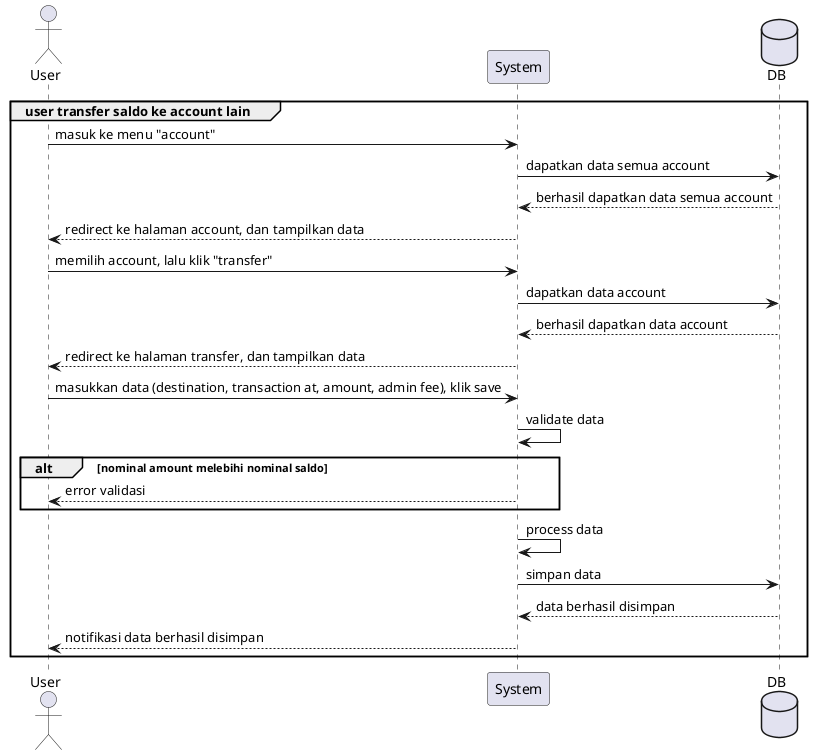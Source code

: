 @startuml kelompok1
actor User
participant System
database DB
group user transfer saldo ke account lain 
  User -> System : masuk ke menu "account"
  System -> DB : dapatkan data semua account
  System <-- DB : berhasil dapatkan data semua account
  User <-- System : redirect ke halaman account, dan tampilkan data
  User -> System : memilih account, lalu klik "transfer"
  System -> DB : dapatkan data account
  System <-- DB : berhasil dapatkan data account
  User <-- System : redirect ke halaman transfer, dan tampilkan data
  User -> System : masukkan data (destination, transaction at, amount, admin fee), klik save
  System -> System : validate data
  alt nominal amount melebihi nominal saldo
  System --> User :error validasi
  end
  System -> System : process data
  System -> DB : simpan data
  System <-- DB : data berhasil disimpan
  User <-- System :notifikasi data berhasil disimpan
end
@enduml